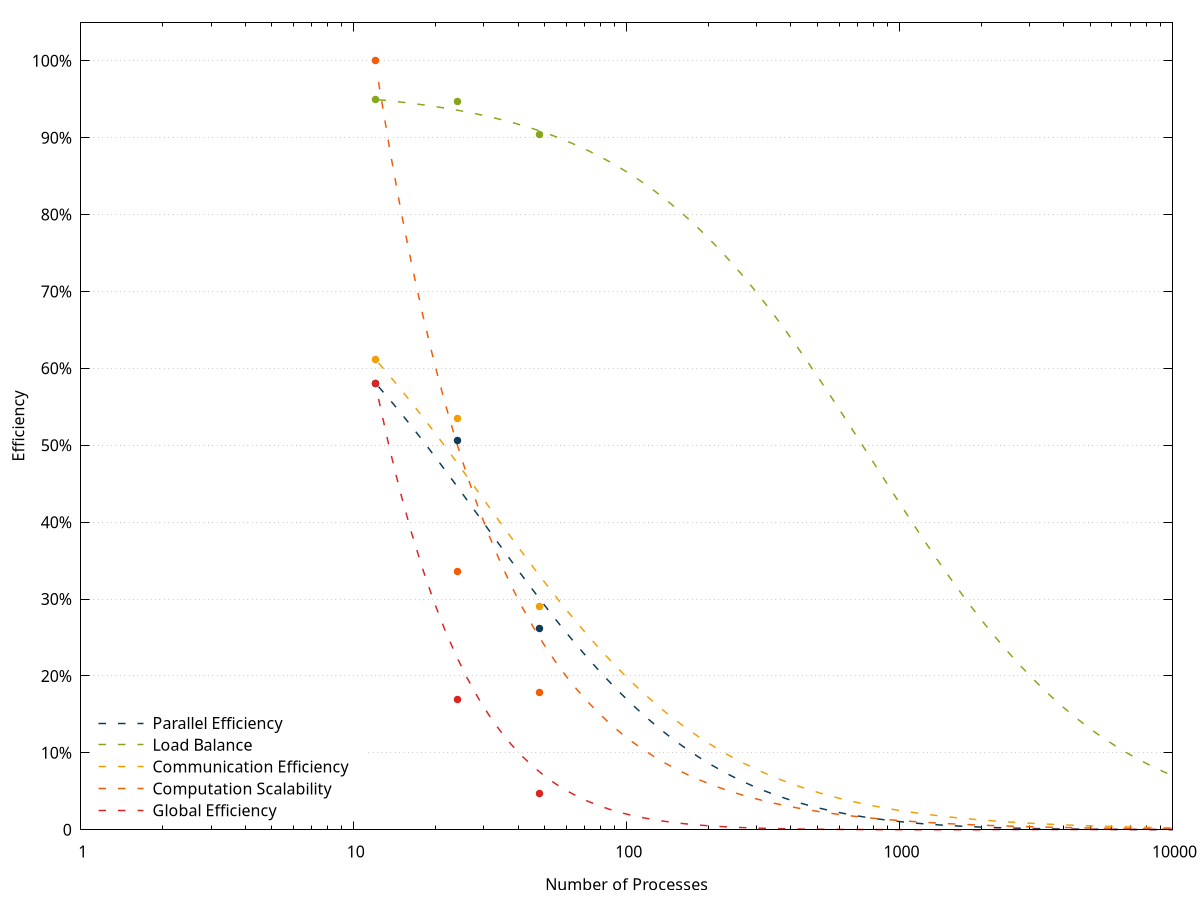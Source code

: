 #Gnuplot template for the projection functions

#Prepare the axes
set xrange [1:10000]
set xlabel "Number of Processes"
set logscale x
set yrange [0:105]
set ylabel "Efficiency"
set ytics ( 0, "10%%" 10, "20%%" 20, "30%%" 30, "40%%" 40, "50%%" 50, "60%%" 60, "70%%" 70, "80%%" 80, "90%%" 90, "100%%" 100 )
set grid ytics

set style line 1 lt 7 dt 2 lw 1.5 lc rgb "#0E3D59"
set style line 2 lt 7 dt 2 lw 1.5 lc rgb "#88A61B"
set style line 3 lt 7 dt 2 lw 1.5 lc rgb "#F29F05"
set style line 4 lt 7 dt 2 lw 1.5 lc rgb "#F25C05"
set style line 5 lt 7 dt 2 lw 1.5 lc rgb "#D92525"

set key left bottom Left reverse

para( x ) = load( x ) * comm( x ) / 100
load( x ) = ( x > 12.0 ) ? 96.29430445507096 / ( 0.9987318128673276 + ( 1 - 0.9987318128673276 ) * x ) : 1/0
comm( x ) = ( x > 12.0 ) ? 82.69158199591404 / ( 0.9680170607592201 + ( 1 - 0.9680170607592201 ) * x ) : 1/0
comp( x ) = ( x > 12.0 ) ? 1198.8009564530225 / ( 2.3747997984839047e-19 + ( 1 - 2.3747997984839047e-19 ) * x ) : 1/0
glob( x ) = para( x ) * comp( x ) / 100

plot para(x) title "Parallel Efficiency" ls 1,\
     load(x) title "Load Balance" ls 2,\
     comm(x) title "Communication Efficiency" ls 3,\
     comp(x) title "Computation Scalability" ls 4,\
     glob(x) title "Global Efficiency" ls 5,\
     '-' with points notitle ls 1,\
     '-' with points notitle ls 2,\
     '-' with points notitle ls 3,\
     '-' with points notitle ls 4,\
     '-' with points notitle ls 5

12.0 58.06661927754777 
24.0 50.67084072446019 
48.0 26.218972569274314 
e
12.0 94.96191618286231 
24.0 94.73323816508523 
48.0 90.46483879601195 
e
12.0 61.147269991616916 
24.0 53.48792219702185 
48.0 28.982500735335588 
e
12.0 100.0 
24.0 33.543303752926604 
48.0 17.820373892120006 
e
12.0 58.06661927754777 
24.0 16.99667401836732 
48.0 4.672318942517066 
e

pause -1
